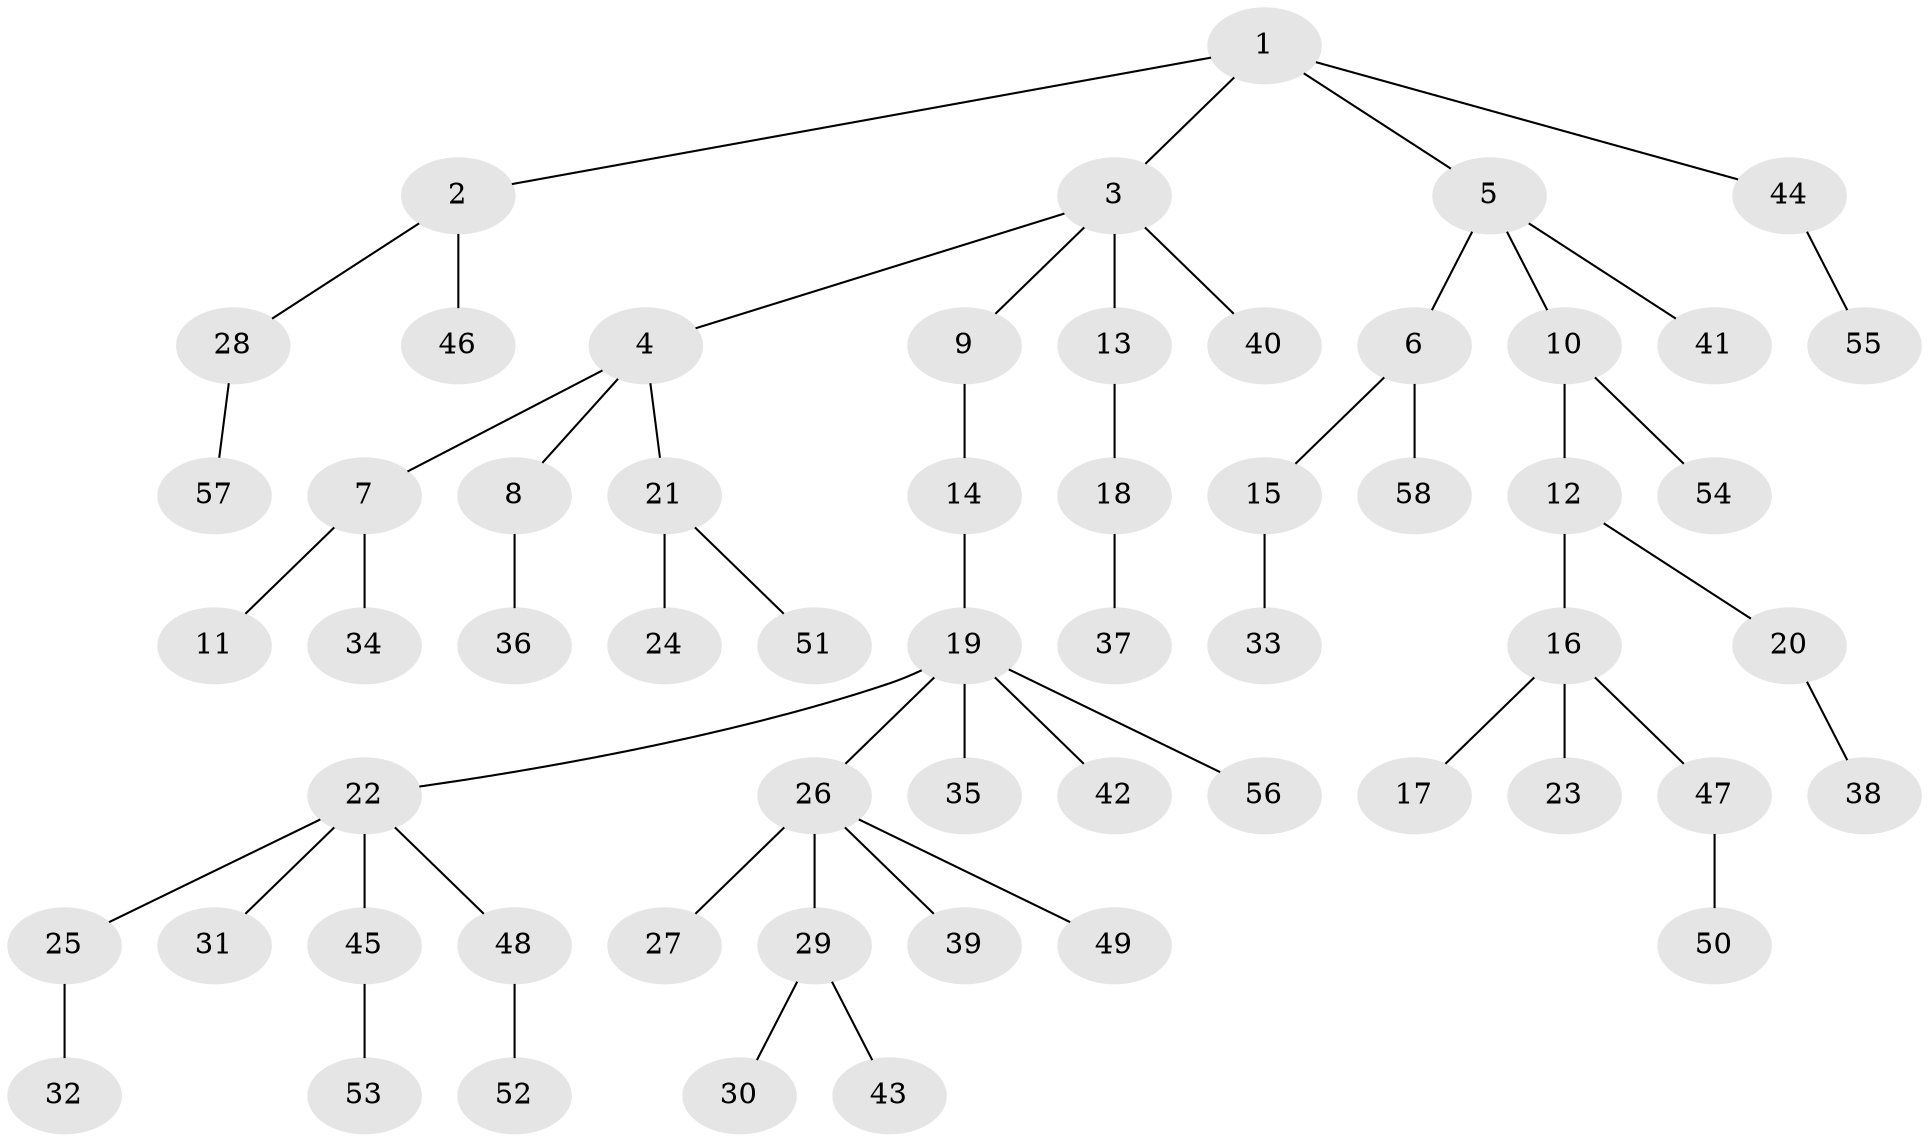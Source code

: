 // coarse degree distribution, {7: 0.02631578947368421, 2: 0.15789473684210525, 5: 0.05263157894736842, 1: 0.6578947368421053, 3: 0.02631578947368421, 4: 0.05263157894736842, 9: 0.02631578947368421}
// Generated by graph-tools (version 1.1) at 2025/52/02/27/25 19:52:13]
// undirected, 58 vertices, 57 edges
graph export_dot {
graph [start="1"]
  node [color=gray90,style=filled];
  1;
  2;
  3;
  4;
  5;
  6;
  7;
  8;
  9;
  10;
  11;
  12;
  13;
  14;
  15;
  16;
  17;
  18;
  19;
  20;
  21;
  22;
  23;
  24;
  25;
  26;
  27;
  28;
  29;
  30;
  31;
  32;
  33;
  34;
  35;
  36;
  37;
  38;
  39;
  40;
  41;
  42;
  43;
  44;
  45;
  46;
  47;
  48;
  49;
  50;
  51;
  52;
  53;
  54;
  55;
  56;
  57;
  58;
  1 -- 2;
  1 -- 3;
  1 -- 5;
  1 -- 44;
  2 -- 28;
  2 -- 46;
  3 -- 4;
  3 -- 9;
  3 -- 13;
  3 -- 40;
  4 -- 7;
  4 -- 8;
  4 -- 21;
  5 -- 6;
  5 -- 10;
  5 -- 41;
  6 -- 15;
  6 -- 58;
  7 -- 11;
  7 -- 34;
  8 -- 36;
  9 -- 14;
  10 -- 12;
  10 -- 54;
  12 -- 16;
  12 -- 20;
  13 -- 18;
  14 -- 19;
  15 -- 33;
  16 -- 17;
  16 -- 23;
  16 -- 47;
  18 -- 37;
  19 -- 22;
  19 -- 26;
  19 -- 35;
  19 -- 42;
  19 -- 56;
  20 -- 38;
  21 -- 24;
  21 -- 51;
  22 -- 25;
  22 -- 31;
  22 -- 45;
  22 -- 48;
  25 -- 32;
  26 -- 27;
  26 -- 29;
  26 -- 39;
  26 -- 49;
  28 -- 57;
  29 -- 30;
  29 -- 43;
  44 -- 55;
  45 -- 53;
  47 -- 50;
  48 -- 52;
}
